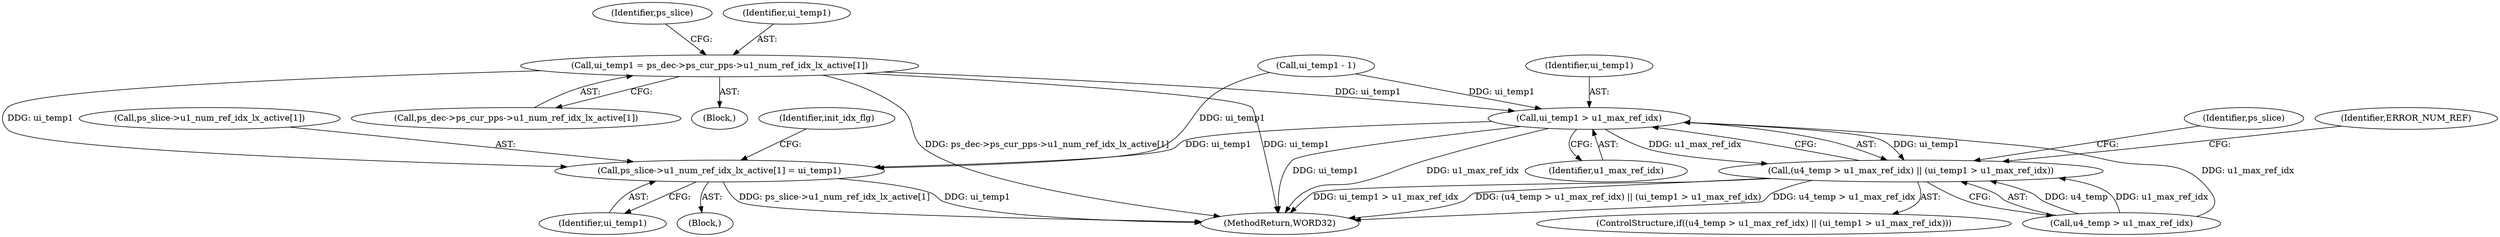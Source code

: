 digraph "0_Android_943323f1d9d3dd5c2634deb26cbe72343ca6b3db_0@array" {
"1000238" [label="(Call,ui_temp1 = ps_dec->ps_cur_pps->u1_num_ref_idx_lx_active[1])"];
"1000296" [label="(Call,ui_temp1 > u1_max_ref_idx)"];
"1000292" [label="(Call,(u4_temp > u1_max_ref_idx) || (ui_temp1 > u1_max_ref_idx))"];
"1000309" [label="(Call,ps_slice->u1_num_ref_idx_lx_active[1] = ui_temp1)"];
"1000249" [label="(Identifier,ps_slice)"];
"1000309" [label="(Call,ps_slice->u1_num_ref_idx_lx_active[1] = ui_temp1)"];
"1000305" [label="(Identifier,ps_slice)"];
"1000319" [label="(Identifier,init_idx_flg)"];
"1000292" [label="(Call,(u4_temp > u1_max_ref_idx) || (ui_temp1 > u1_max_ref_idx))"];
"1001235" [label="(MethodReturn,WORD32)"];
"1000118" [label="(Block,)"];
"1000296" [label="(Call,ui_temp1 > u1_max_ref_idx)"];
"1000297" [label="(Identifier,ui_temp1)"];
"1000240" [label="(Call,ps_dec->ps_cur_pps->u1_num_ref_idx_lx_active[1])"];
"1000239" [label="(Identifier,ui_temp1)"];
"1000273" [label="(Call,ui_temp1 - 1)"];
"1000291" [label="(ControlStructure,if((u4_temp > u1_max_ref_idx) || (ui_temp1 > u1_max_ref_idx)))"];
"1000301" [label="(Identifier,ERROR_NUM_REF)"];
"1000276" [label="(Block,)"];
"1000310" [label="(Call,ps_slice->u1_num_ref_idx_lx_active[1])"];
"1000293" [label="(Call,u4_temp > u1_max_ref_idx)"];
"1000315" [label="(Identifier,ui_temp1)"];
"1000298" [label="(Identifier,u1_max_ref_idx)"];
"1000238" [label="(Call,ui_temp1 = ps_dec->ps_cur_pps->u1_num_ref_idx_lx_active[1])"];
"1000238" -> "1000118"  [label="AST: "];
"1000238" -> "1000240"  [label="CFG: "];
"1000239" -> "1000238"  [label="AST: "];
"1000240" -> "1000238"  [label="AST: "];
"1000249" -> "1000238"  [label="CFG: "];
"1000238" -> "1001235"  [label="DDG: ui_temp1"];
"1000238" -> "1001235"  [label="DDG: ps_dec->ps_cur_pps->u1_num_ref_idx_lx_active[1]"];
"1000238" -> "1000296"  [label="DDG: ui_temp1"];
"1000238" -> "1000309"  [label="DDG: ui_temp1"];
"1000296" -> "1000292"  [label="AST: "];
"1000296" -> "1000298"  [label="CFG: "];
"1000297" -> "1000296"  [label="AST: "];
"1000298" -> "1000296"  [label="AST: "];
"1000292" -> "1000296"  [label="CFG: "];
"1000296" -> "1001235"  [label="DDG: u1_max_ref_idx"];
"1000296" -> "1001235"  [label="DDG: ui_temp1"];
"1000296" -> "1000292"  [label="DDG: ui_temp1"];
"1000296" -> "1000292"  [label="DDG: u1_max_ref_idx"];
"1000273" -> "1000296"  [label="DDG: ui_temp1"];
"1000293" -> "1000296"  [label="DDG: u1_max_ref_idx"];
"1000296" -> "1000309"  [label="DDG: ui_temp1"];
"1000292" -> "1000291"  [label="AST: "];
"1000292" -> "1000293"  [label="CFG: "];
"1000293" -> "1000292"  [label="AST: "];
"1000301" -> "1000292"  [label="CFG: "];
"1000305" -> "1000292"  [label="CFG: "];
"1000292" -> "1001235"  [label="DDG: (u4_temp > u1_max_ref_idx) || (ui_temp1 > u1_max_ref_idx)"];
"1000292" -> "1001235"  [label="DDG: u4_temp > u1_max_ref_idx"];
"1000292" -> "1001235"  [label="DDG: ui_temp1 > u1_max_ref_idx"];
"1000293" -> "1000292"  [label="DDG: u4_temp"];
"1000293" -> "1000292"  [label="DDG: u1_max_ref_idx"];
"1000309" -> "1000276"  [label="AST: "];
"1000309" -> "1000315"  [label="CFG: "];
"1000310" -> "1000309"  [label="AST: "];
"1000315" -> "1000309"  [label="AST: "];
"1000319" -> "1000309"  [label="CFG: "];
"1000309" -> "1001235"  [label="DDG: ps_slice->u1_num_ref_idx_lx_active[1]"];
"1000309" -> "1001235"  [label="DDG: ui_temp1"];
"1000273" -> "1000309"  [label="DDG: ui_temp1"];
}
